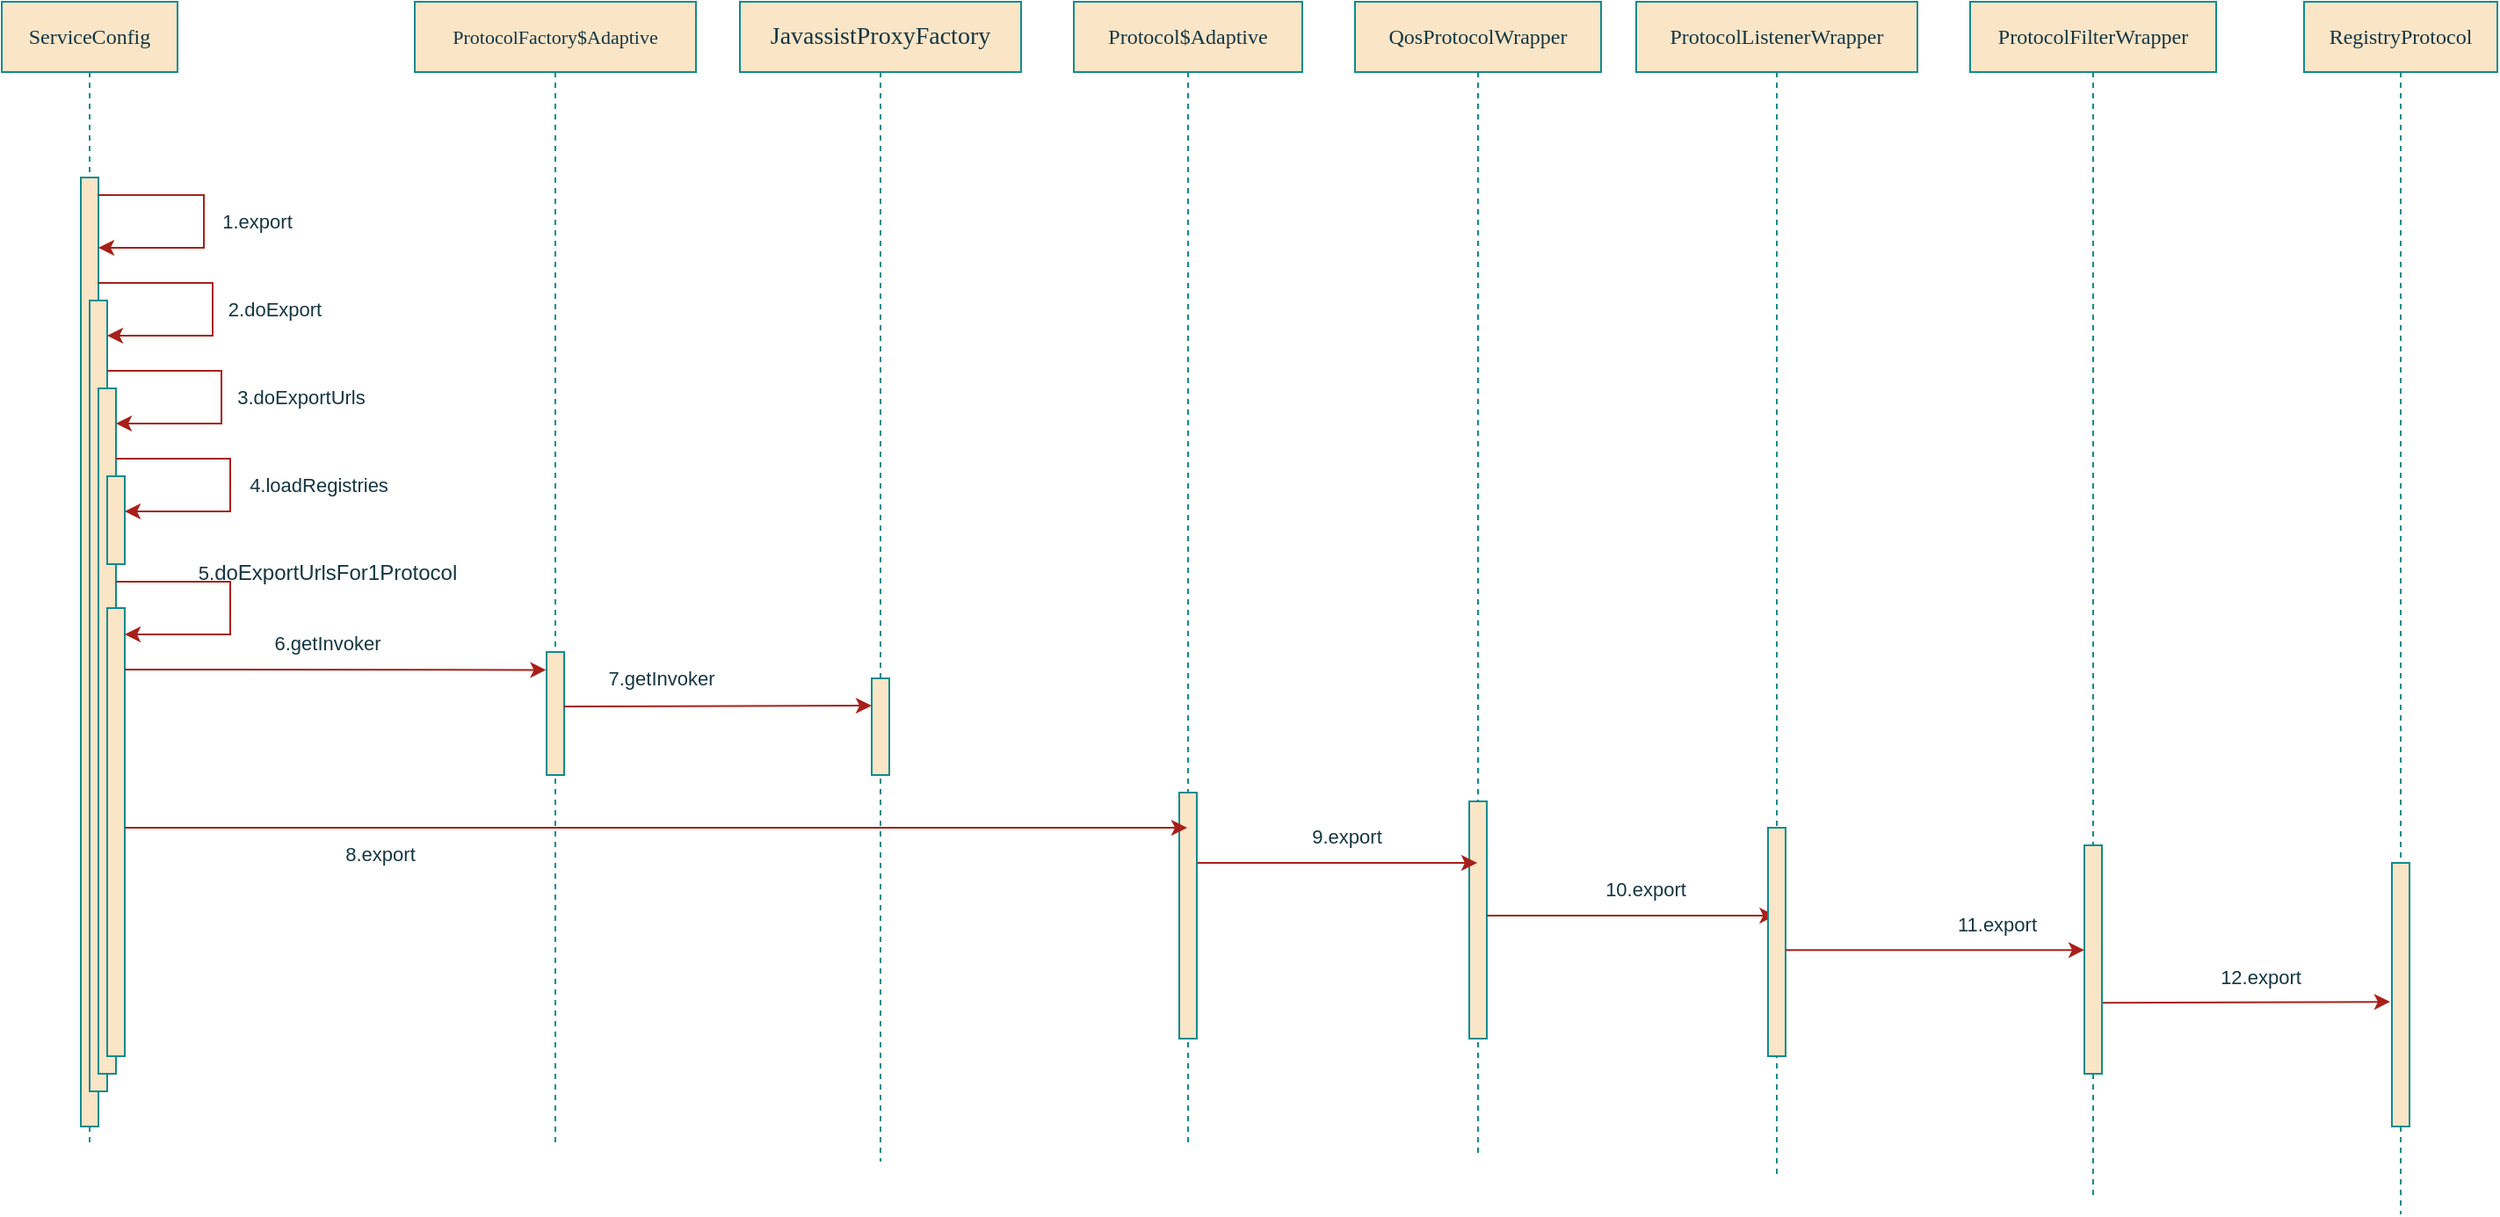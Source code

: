 <mxfile version="21.6.5" type="github" pages="3">
  <diagram name="阶段1" id="13e1069c-82ec-6db2-03f1-153e76fe0fe0">
    <mxGraphModel dx="1971" dy="1194" grid="1" gridSize="10" guides="1" tooltips="1" connect="1" arrows="1" fold="1" page="1" pageScale="1" pageWidth="1100" pageHeight="850" background="none" math="0" shadow="0">
      <root>
        <mxCell id="0" />
        <mxCell id="1" parent="0" />
        <mxCell id="7baba1c4bc27f4b0-2" value="&lt;font style=&quot;font-size: 11px;&quot;&gt;ProtocolFactory$Adaptive&lt;/font&gt;" style="shape=umlLifeline;perimeter=lifelinePerimeter;whiteSpace=wrap;html=1;container=1;collapsible=0;recursiveResize=0;outlineConnect=0;rounded=0;shadow=0;comic=0;labelBackgroundColor=none;strokeWidth=1;fontFamily=Verdana;fontSize=12;align=center;fillColor=#FAE5C7;strokeColor=#0F8B8D;fontColor=#143642;" parent="1" vertex="1">
          <mxGeometry x="335" y="80" width="160" height="650" as="geometry" />
        </mxCell>
        <mxCell id="7baba1c4bc27f4b0-10" value="" style="html=1;points=[];perimeter=orthogonalPerimeter;rounded=0;shadow=0;comic=0;labelBackgroundColor=none;strokeWidth=1;fontFamily=Verdana;fontSize=12;align=center;fillColor=#FAE5C7;strokeColor=#0F8B8D;fontColor=#143642;" parent="7baba1c4bc27f4b0-2" vertex="1">
          <mxGeometry x="75" y="370" width="10" height="70" as="geometry" />
        </mxCell>
        <mxCell id="7baba1c4bc27f4b0-3" value="&lt;article data-content=&quot;[{&amp;quot;type&amp;quot;:&amp;quot;block&amp;quot;,&amp;quot;id&amp;quot;:&amp;quot;VgRU-1690942265634&amp;quot;,&amp;quot;name&amp;quot;:&amp;quot;heading&amp;quot;,&amp;quot;data&amp;quot;:{&amp;quot;level&amp;quot;:&amp;quot;h3&amp;quot;},&amp;quot;nodes&amp;quot;:[{&amp;quot;type&amp;quot;:&amp;quot;text&amp;quot;,&amp;quot;id&amp;quot;:&amp;quot;xGpA-1690942265635&amp;quot;,&amp;quot;leaves&amp;quot;:[{&amp;quot;text&amp;quot;:&amp;quot;JavassistProxyFactory&amp;quot;,&amp;quot;marks&amp;quot;:[{&amp;quot;type&amp;quot;:&amp;quot;bold&amp;quot;},{&amp;quot;type&amp;quot;:&amp;quot;fontSize&amp;quot;,&amp;quot;value&amp;quot;:20}]}]}]}]&quot;&gt;&lt;div style=&quot;line-height: 1.75; font-size: 14px; text-align: left;&quot; id=&quot;Uqh1-1690966903598&quot;&gt;JavassistProxyFactory&lt;/div&gt;&lt;/article&gt;" style="shape=umlLifeline;perimeter=lifelinePerimeter;whiteSpace=wrap;html=1;container=1;collapsible=0;recursiveResize=0;outlineConnect=0;rounded=0;shadow=0;comic=0;labelBackgroundColor=none;strokeWidth=1;fontFamily=Verdana;fontSize=12;align=center;fillColor=#FAE5C7;strokeColor=#0F8B8D;fontColor=#143642;" parent="1" vertex="1">
          <mxGeometry x="520" y="80" width="160" height="660" as="geometry" />
        </mxCell>
        <mxCell id="7baba1c4bc27f4b0-13" value="" style="html=1;points=[];perimeter=orthogonalPerimeter;rounded=0;shadow=0;comic=0;labelBackgroundColor=none;strokeWidth=1;fontFamily=Verdana;fontSize=12;align=center;fillColor=#FAE5C7;strokeColor=#0F8B8D;fontColor=#143642;" parent="7baba1c4bc27f4b0-3" vertex="1">
          <mxGeometry x="75" y="385" width="10" height="55" as="geometry" />
        </mxCell>
        <mxCell id="7baba1c4bc27f4b0-8" value="ServiceConfig" style="shape=umlLifeline;perimeter=lifelinePerimeter;whiteSpace=wrap;html=1;container=1;collapsible=0;recursiveResize=0;outlineConnect=0;rounded=0;shadow=0;comic=0;labelBackgroundColor=none;strokeWidth=1;fontFamily=Verdana;fontSize=12;align=center;fillColor=#FAE5C7;strokeColor=#0F8B8D;fontColor=#143642;" parent="1" vertex="1">
          <mxGeometry x="100" y="80" width="100" height="650" as="geometry" />
        </mxCell>
        <mxCell id="7baba1c4bc27f4b0-9" value="" style="html=1;points=[];perimeter=orthogonalPerimeter;rounded=0;shadow=0;comic=0;labelBackgroundColor=none;strokeWidth=1;fontFamily=Verdana;fontSize=12;align=center;fillColor=#FAE5C7;strokeColor=#0F8B8D;fontColor=#143642;" parent="7baba1c4bc27f4b0-8" vertex="1">
          <mxGeometry x="45" y="100" width="10" height="540" as="geometry" />
        </mxCell>
        <mxCell id="ApxEFvRm06QiGr_pZyAF-4" value="" style="html=1;points=[];perimeter=orthogonalPerimeter;rounded=0;shadow=0;comic=0;labelBackgroundColor=none;strokeWidth=1;fontFamily=Verdana;fontSize=12;align=center;fillColor=#FAE5C7;strokeColor=#0F8B8D;fontColor=#143642;" vertex="1" parent="7baba1c4bc27f4b0-8">
          <mxGeometry x="50" y="170" width="10" height="450" as="geometry" />
        </mxCell>
        <mxCell id="ApxEFvRm06QiGr_pZyAF-9" value="" style="endArrow=classic;html=1;rounded=0;labelBackgroundColor=none;fontColor=default;strokeColor=#A8201A;" edge="1" parent="7baba1c4bc27f4b0-8">
          <mxGeometry width="50" height="50" relative="1" as="geometry">
            <mxPoint x="55.004" y="160" as="sourcePoint" />
            <mxPoint x="60" y="190" as="targetPoint" />
            <Array as="points">
              <mxPoint x="120" y="160" />
              <mxPoint x="120" y="190" />
            </Array>
          </mxGeometry>
        </mxCell>
        <mxCell id="ApxEFvRm06QiGr_pZyAF-14" value="" style="html=1;points=[];perimeter=orthogonalPerimeter;rounded=0;shadow=0;comic=0;labelBackgroundColor=none;strokeWidth=1;fontFamily=Verdana;fontSize=12;align=center;fillColor=#FAE5C7;strokeColor=#0F8B8D;fontColor=#143642;" vertex="1" parent="7baba1c4bc27f4b0-8">
          <mxGeometry x="55" y="220" width="10" height="390" as="geometry" />
        </mxCell>
        <mxCell id="ApxEFvRm06QiGr_pZyAF-17" value="" style="html=1;points=[];perimeter=orthogonalPerimeter;rounded=0;shadow=0;comic=0;labelBackgroundColor=none;strokeWidth=1;fontFamily=Verdana;fontSize=12;align=center;fillColor=#FAE5C7;strokeColor=#0F8B8D;fontColor=#143642;" vertex="1" parent="7baba1c4bc27f4b0-8">
          <mxGeometry x="60" y="270" width="10" height="50" as="geometry" />
        </mxCell>
        <mxCell id="ApxEFvRm06QiGr_pZyAF-18" value="" style="endArrow=classic;html=1;rounded=0;labelBackgroundColor=none;fontColor=default;strokeColor=#A8201A;" edge="1" parent="7baba1c4bc27f4b0-8">
          <mxGeometry width="50" height="50" relative="1" as="geometry">
            <mxPoint x="65.004" y="260" as="sourcePoint" />
            <mxPoint x="70" y="290" as="targetPoint" />
            <Array as="points">
              <mxPoint x="130" y="260" />
              <mxPoint x="130" y="290" />
            </Array>
          </mxGeometry>
        </mxCell>
        <mxCell id="ApxEFvRm06QiGr_pZyAF-19" value="" style="html=1;points=[];perimeter=orthogonalPerimeter;rounded=0;shadow=0;comic=0;labelBackgroundColor=none;strokeWidth=1;fontFamily=Verdana;fontSize=12;align=center;fillColor=#FAE5C7;strokeColor=#0F8B8D;fontColor=#143642;" vertex="1" parent="7baba1c4bc27f4b0-8">
          <mxGeometry x="60" y="345" width="10" height="255" as="geometry" />
        </mxCell>
        <mxCell id="ApxEFvRm06QiGr_pZyAF-20" value="" style="endArrow=classic;html=1;rounded=0;labelBackgroundColor=none;fontColor=default;strokeColor=#A8201A;" edge="1" parent="7baba1c4bc27f4b0-8">
          <mxGeometry width="50" height="50" relative="1" as="geometry">
            <mxPoint x="65.004" y="330" as="sourcePoint" />
            <mxPoint x="70" y="360" as="targetPoint" />
            <Array as="points">
              <mxPoint x="130" y="330" />
              <mxPoint x="130" y="360" />
            </Array>
          </mxGeometry>
        </mxCell>
        <mxCell id="ApxEFvRm06QiGr_pZyAF-11" value="" style="endArrow=classic;html=1;rounded=0;labelBackgroundColor=none;fontColor=default;strokeColor=#A8201A;" edge="1" parent="1">
          <mxGeometry width="50" height="50" relative="1" as="geometry">
            <mxPoint x="155" y="190" as="sourcePoint" />
            <mxPoint x="155" y="220" as="targetPoint" />
            <Array as="points">
              <mxPoint x="215" y="190" />
              <mxPoint x="215" y="220" />
            </Array>
          </mxGeometry>
        </mxCell>
        <mxCell id="ApxEFvRm06QiGr_pZyAF-15" value="" style="endArrow=classic;html=1;rounded=0;labelBackgroundColor=none;fontColor=default;strokeColor=#A8201A;" edge="1" parent="1">
          <mxGeometry width="50" height="50" relative="1" as="geometry">
            <mxPoint x="160.004" y="290" as="sourcePoint" />
            <mxPoint x="165" y="320" as="targetPoint" />
            <Array as="points">
              <mxPoint x="225" y="290" />
              <mxPoint x="225" y="320" />
            </Array>
          </mxGeometry>
        </mxCell>
        <mxCell id="ApxEFvRm06QiGr_pZyAF-13" value="&lt;font style=&quot;font-size: 11px;&quot;&gt;1.export&lt;/font&gt;" style="text;html=1;align=center;verticalAlign=middle;resizable=0;points=[];autosize=1;strokeColor=none;fillColor=none;labelBackgroundColor=none;fontColor=#143642;rounded=0;" vertex="1" parent="1">
          <mxGeometry x="210" y="190" width="70" height="30" as="geometry" />
        </mxCell>
        <mxCell id="ApxEFvRm06QiGr_pZyAF-21" value="" style="endArrow=classic;html=1;rounded=0;entryX=-0.027;entryY=0.146;entryDx=0;entryDy=0;entryPerimeter=0;labelBackgroundColor=none;fontColor=default;strokeColor=#A8201A;" edge="1" parent="1" target="7baba1c4bc27f4b0-10">
          <mxGeometry width="50" height="50" relative="1" as="geometry">
            <mxPoint x="170.004" y="460" as="sourcePoint" />
            <mxPoint x="380" y="460" as="targetPoint" />
          </mxGeometry>
        </mxCell>
        <mxCell id="ApxEFvRm06QiGr_pZyAF-22" value="QosProtocolWrapper" style="shape=umlLifeline;perimeter=lifelinePerimeter;whiteSpace=wrap;html=1;container=1;collapsible=0;recursiveResize=0;outlineConnect=0;rounded=0;shadow=0;comic=0;labelBackgroundColor=none;strokeWidth=1;fontFamily=Verdana;fontSize=12;align=center;fillColor=#FAE5C7;strokeColor=#0F8B8D;fontColor=#143642;" vertex="1" parent="1">
          <mxGeometry x="870" y="80" width="140" height="655" as="geometry" />
        </mxCell>
        <mxCell id="ApxEFvRm06QiGr_pZyAF-23" value="" style="html=1;points=[];perimeter=orthogonalPerimeter;rounded=0;shadow=0;comic=0;labelBackgroundColor=none;strokeWidth=1;fontFamily=Verdana;fontSize=12;align=center;fillColor=#FAE5C7;strokeColor=#0F8B8D;fontColor=#143642;" vertex="1" parent="ApxEFvRm06QiGr_pZyAF-22">
          <mxGeometry x="65" y="455" width="10" height="135" as="geometry" />
        </mxCell>
        <mxCell id="ApxEFvRm06QiGr_pZyAF-30" value="" style="endArrow=classic;html=1;rounded=0;labelBackgroundColor=none;fontColor=default;strokeColor=#A8201A;" edge="1" parent="ApxEFvRm06QiGr_pZyAF-22" target="ApxEFvRm06QiGr_pZyAF-22">
          <mxGeometry width="50" height="50" relative="1" as="geometry">
            <mxPoint x="-94.856" y="490" as="sourcePoint" />
            <mxPoint x="60" y="490" as="targetPoint" />
          </mxGeometry>
        </mxCell>
        <mxCell id="ApxEFvRm06QiGr_pZyAF-37" value="" style="endArrow=classic;html=1;rounded=0;entryX=-0.1;entryY=0.2;entryDx=0;entryDy=0;entryPerimeter=0;labelBackgroundColor=none;fontColor=default;strokeColor=#A8201A;" edge="1" parent="ApxEFvRm06QiGr_pZyAF-22">
          <mxGeometry width="50" height="50" relative="1" as="geometry">
            <mxPoint x="75.0" y="520" as="sourcePoint" />
            <mxPoint x="239.19" y="520" as="targetPoint" />
          </mxGeometry>
        </mxCell>
        <mxCell id="ApxEFvRm06QiGr_pZyAF-24" value="" style="endArrow=classic;html=1;rounded=0;entryX=-0.06;entryY=0.151;entryDx=0;entryDy=0;entryPerimeter=0;labelBackgroundColor=none;fontColor=default;strokeColor=#A8201A;" edge="1" parent="1">
          <mxGeometry width="50" height="50" relative="1" as="geometry">
            <mxPoint x="420" y="481" as="sourcePoint" />
            <mxPoint x="595.0" y="480.54" as="targetPoint" />
          </mxGeometry>
        </mxCell>
        <mxCell id="ApxEFvRm06QiGr_pZyAF-25" value="Protocol$Adaptive" style="shape=umlLifeline;perimeter=lifelinePerimeter;whiteSpace=wrap;html=1;container=1;collapsible=0;recursiveResize=0;outlineConnect=0;rounded=0;shadow=0;comic=0;labelBackgroundColor=none;strokeWidth=1;fontFamily=Verdana;fontSize=12;align=center;fillColor=#FAE5C7;strokeColor=#0F8B8D;fontColor=#143642;" vertex="1" parent="1">
          <mxGeometry x="710" y="80" width="130" height="650" as="geometry" />
        </mxCell>
        <mxCell id="ApxEFvRm06QiGr_pZyAF-26" value="" style="html=1;points=[];perimeter=orthogonalPerimeter;rounded=0;shadow=0;comic=0;labelBackgroundColor=none;strokeWidth=1;fontFamily=Verdana;fontSize=12;align=center;fillColor=#FAE5C7;strokeColor=#0F8B8D;fontColor=#143642;" vertex="1" parent="ApxEFvRm06QiGr_pZyAF-25">
          <mxGeometry x="60" y="450" width="10" height="140" as="geometry" />
        </mxCell>
        <mxCell id="ApxEFvRm06QiGr_pZyAF-27" value="ProtocolFilterWrapper" style="shape=umlLifeline;perimeter=lifelinePerimeter;whiteSpace=wrap;html=1;container=1;collapsible=0;recursiveResize=0;outlineConnect=0;rounded=0;shadow=0;comic=0;labelBackgroundColor=none;strokeWidth=1;fontFamily=Verdana;fontSize=12;align=center;fillColor=#FAE5C7;strokeColor=#0F8B8D;fontColor=#143642;" vertex="1" parent="1">
          <mxGeometry x="1220" y="80" width="140" height="680" as="geometry" />
        </mxCell>
        <mxCell id="ApxEFvRm06QiGr_pZyAF-39" value="" style="endArrow=classic;html=1;rounded=0;entryX=-0.106;entryY=0.527;entryDx=0;entryDy=0;entryPerimeter=0;labelBackgroundColor=none;fontColor=default;strokeColor=#A8201A;" edge="1" parent="ApxEFvRm06QiGr_pZyAF-27" target="ApxEFvRm06QiGr_pZyAF-34">
          <mxGeometry width="50" height="50" relative="1" as="geometry">
            <mxPoint x="75.004" y="569.58" as="sourcePoint" />
            <mxPoint x="245" y="569.58" as="targetPoint" />
          </mxGeometry>
        </mxCell>
        <mxCell id="ApxEFvRm06QiGr_pZyAF-28" value="" style="html=1;points=[];perimeter=orthogonalPerimeter;rounded=0;shadow=0;comic=0;labelBackgroundColor=none;strokeWidth=1;fontFamily=Verdana;fontSize=12;align=center;fillColor=#FAE5C7;strokeColor=#0F8B8D;fontColor=#143642;" vertex="1" parent="ApxEFvRm06QiGr_pZyAF-27">
          <mxGeometry x="65" y="480" width="10" height="130" as="geometry" />
        </mxCell>
        <mxCell id="ApxEFvRm06QiGr_pZyAF-29" value="" style="endArrow=classic;html=1;rounded=0;labelBackgroundColor=none;fontColor=default;strokeColor=#A8201A;" edge="1" parent="1" target="ApxEFvRm06QiGr_pZyAF-25">
          <mxGeometry width="50" height="50" relative="1" as="geometry">
            <mxPoint x="170.004" y="550" as="sourcePoint" />
            <mxPoint x="385" y="550" as="targetPoint" />
          </mxGeometry>
        </mxCell>
        <mxCell id="ApxEFvRm06QiGr_pZyAF-33" value="RegistryProtocol" style="shape=umlLifeline;perimeter=lifelinePerimeter;whiteSpace=wrap;html=1;container=1;collapsible=0;recursiveResize=0;outlineConnect=0;rounded=0;shadow=0;comic=0;labelBackgroundColor=none;strokeWidth=1;fontFamily=Verdana;fontSize=12;align=center;fillColor=#FAE5C7;strokeColor=#0F8B8D;fontColor=#143642;" vertex="1" parent="1">
          <mxGeometry x="1410" y="80" width="110" height="690" as="geometry" />
        </mxCell>
        <mxCell id="ApxEFvRm06QiGr_pZyAF-34" value="" style="html=1;points=[];perimeter=orthogonalPerimeter;rounded=0;shadow=0;comic=0;labelBackgroundColor=none;strokeWidth=1;fontFamily=Verdana;fontSize=12;align=center;fillColor=#FAE5C7;strokeColor=#0F8B8D;fontColor=#143642;" vertex="1" parent="ApxEFvRm06QiGr_pZyAF-33">
          <mxGeometry x="50" y="490" width="10" height="150" as="geometry" />
        </mxCell>
        <mxCell id="ApxEFvRm06QiGr_pZyAF-35" value="ProtocolListenerWrapper" style="shape=umlLifeline;perimeter=lifelinePerimeter;whiteSpace=wrap;html=1;container=1;collapsible=0;recursiveResize=0;outlineConnect=0;rounded=0;shadow=0;comic=0;labelBackgroundColor=none;strokeWidth=1;fontFamily=Verdana;fontSize=12;align=center;fillColor=#FAE5C7;strokeColor=#0F8B8D;fontColor=#143642;" vertex="1" parent="1">
          <mxGeometry x="1030" y="80" width="160" height="670" as="geometry" />
        </mxCell>
        <mxCell id="ApxEFvRm06QiGr_pZyAF-36" value="" style="html=1;points=[];perimeter=orthogonalPerimeter;rounded=0;shadow=0;comic=0;labelBackgroundColor=none;strokeWidth=1;fontFamily=Verdana;fontSize=12;align=center;fillColor=#FAE5C7;strokeColor=#0F8B8D;fontColor=#143642;" vertex="1" parent="ApxEFvRm06QiGr_pZyAF-35">
          <mxGeometry x="75" y="470" width="10" height="130" as="geometry" />
        </mxCell>
        <mxCell id="ApxEFvRm06QiGr_pZyAF-40" value="&lt;font style=&quot;font-size: 11px;&quot;&gt;2.doExport&lt;/font&gt;" style="text;html=1;align=center;verticalAlign=middle;resizable=0;points=[];autosize=1;strokeColor=none;fillColor=none;labelBackgroundColor=none;fontColor=#143642;rounded=0;" vertex="1" parent="1">
          <mxGeometry x="215" y="240" width="80" height="30" as="geometry" />
        </mxCell>
        <mxCell id="ApxEFvRm06QiGr_pZyAF-41" value="&lt;font style=&quot;font-size: 11px;&quot;&gt;3.doExportUrls&lt;/font&gt;" style="text;html=1;align=center;verticalAlign=middle;resizable=0;points=[];autosize=1;strokeColor=none;fillColor=none;labelBackgroundColor=none;fontColor=#143642;rounded=0;" vertex="1" parent="1">
          <mxGeometry x="220" y="290" width="100" height="30" as="geometry" />
        </mxCell>
        <mxCell id="ApxEFvRm06QiGr_pZyAF-42" value="&lt;font style=&quot;font-size: 11px;&quot;&gt;4.loadRegistries&lt;/font&gt;" style="text;html=1;align=center;verticalAlign=middle;resizable=0;points=[];autosize=1;strokeColor=none;fillColor=none;labelBackgroundColor=none;fontColor=#143642;rounded=0;" vertex="1" parent="1">
          <mxGeometry x="225" y="340" width="110" height="30" as="geometry" />
        </mxCell>
        <mxCell id="ApxEFvRm06QiGr_pZyAF-43" value="&lt;font style=&quot;font-size: 11px;&quot;&gt;5.&lt;/font&gt;doExportUrlsFor1Protocol" style="text;html=1;align=center;verticalAlign=middle;resizable=0;points=[];autosize=1;strokeColor=none;fillColor=none;labelBackgroundColor=none;fontColor=#143642;rounded=0;" vertex="1" parent="1">
          <mxGeometry x="200" y="390" width="170" height="30" as="geometry" />
        </mxCell>
        <mxCell id="ApxEFvRm06QiGr_pZyAF-44" value="&lt;span style=&quot;font-size: 11px;&quot;&gt;6.getInvoker&lt;/span&gt;" style="text;html=1;align=center;verticalAlign=middle;resizable=0;points=[];autosize=1;strokeColor=none;fillColor=none;labelBackgroundColor=none;fontColor=#143642;rounded=0;" vertex="1" parent="1">
          <mxGeometry x="240" y="430" width="90" height="30" as="geometry" />
        </mxCell>
        <mxCell id="ApxEFvRm06QiGr_pZyAF-45" value="&lt;span style=&quot;font-size: 11px;&quot;&gt;7.getInvoker&lt;/span&gt;" style="text;html=1;align=center;verticalAlign=middle;resizable=0;points=[];autosize=1;strokeColor=none;fillColor=none;labelBackgroundColor=none;fontColor=#143642;rounded=0;" vertex="1" parent="1">
          <mxGeometry x="430" y="450" width="90" height="30" as="geometry" />
        </mxCell>
        <mxCell id="ApxEFvRm06QiGr_pZyAF-46" value="&lt;span style=&quot;font-size: 11px;&quot;&gt;8.export&lt;/span&gt;" style="text;html=1;align=center;verticalAlign=middle;resizable=0;points=[];autosize=1;strokeColor=none;fillColor=none;labelBackgroundColor=none;fontColor=#143642;rounded=0;" vertex="1" parent="1">
          <mxGeometry x="280" y="550" width="70" height="30" as="geometry" />
        </mxCell>
        <mxCell id="ApxEFvRm06QiGr_pZyAF-47" value="&lt;span style=&quot;font-size: 11px;&quot;&gt;9.export&lt;/span&gt;" style="text;html=1;align=center;verticalAlign=middle;resizable=0;points=[];autosize=1;strokeColor=none;fillColor=none;labelBackgroundColor=none;fontColor=#143642;rounded=0;" vertex="1" parent="1">
          <mxGeometry x="830" y="540" width="70" height="30" as="geometry" />
        </mxCell>
        <mxCell id="ApxEFvRm06QiGr_pZyAF-49" value="&lt;span style=&quot;font-size: 11px;&quot;&gt;11.export&lt;/span&gt;" style="text;html=1;align=center;verticalAlign=middle;resizable=0;points=[];autosize=1;strokeColor=none;fillColor=none;labelBackgroundColor=none;fontColor=#143642;rounded=0;" vertex="1" parent="1">
          <mxGeometry x="1200" y="590" width="70" height="30" as="geometry" />
        </mxCell>
        <mxCell id="ApxEFvRm06QiGr_pZyAF-50" value="&lt;span style=&quot;font-size: 11px;&quot;&gt;12.export&lt;/span&gt;" style="text;html=1;align=center;verticalAlign=middle;resizable=0;points=[];autosize=1;strokeColor=none;fillColor=none;labelBackgroundColor=none;fontColor=#143642;rounded=0;" vertex="1" parent="1">
          <mxGeometry x="1350" y="620" width="70" height="30" as="geometry" />
        </mxCell>
        <mxCell id="ApxEFvRm06QiGr_pZyAF-51" value="&lt;span style=&quot;font-size: 11px;&quot;&gt;10.export&lt;/span&gt;" style="text;html=1;align=center;verticalAlign=middle;resizable=0;points=[];autosize=1;strokeColor=none;fillColor=none;labelBackgroundColor=none;fontColor=#143642;rounded=0;" vertex="1" parent="1">
          <mxGeometry x="1000" y="570" width="70" height="30" as="geometry" />
        </mxCell>
        <mxCell id="ApxEFvRm06QiGr_pZyAF-38" value="" style="endArrow=classic;html=1;rounded=0;entryX=-0.014;entryY=0.25;entryDx=0;entryDy=0;entryPerimeter=0;labelBackgroundColor=none;fontColor=default;strokeColor=#A8201A;" edge="1" parent="1">
          <mxGeometry width="50" height="50" relative="1" as="geometry">
            <mxPoint x="1115.004" y="619.58" as="sourcePoint" />
            <mxPoint x="1285" y="619.58" as="targetPoint" />
          </mxGeometry>
        </mxCell>
      </root>
    </mxGraphModel>
  </diagram>
  <diagram id="djWVihTZOqR9DRnKLy-B" name="阶段2">
    <mxGraphModel dx="1643" dy="995" grid="1" gridSize="10" guides="1" tooltips="1" connect="1" arrows="1" fold="1" page="1" pageScale="1" pageWidth="827" pageHeight="1169" math="0" shadow="0">
      <root>
        <mxCell id="0" />
        <mxCell id="1" parent="0" />
        <mxCell id="KigN48y2_mBIXVg8hAeF-1" value="RegistryProtocol" style="shape=umlLifeline;perimeter=lifelinePerimeter;whiteSpace=wrap;html=1;container=1;collapsible=0;recursiveResize=0;outlineConnect=0;rounded=0;shadow=0;comic=0;labelBackgroundColor=none;strokeWidth=1;fontFamily=Verdana;fontSize=12;align=center;fillColor=#F2CC8F;strokeColor=#E07A5F;fontColor=#393C56;" vertex="1" parent="1">
          <mxGeometry x="100" y="80" width="110" height="650" as="geometry" />
        </mxCell>
        <mxCell id="KigN48y2_mBIXVg8hAeF-2" value="" style="html=1;points=[];perimeter=orthogonalPerimeter;rounded=0;shadow=0;comic=0;labelBackgroundColor=none;strokeWidth=1;fontFamily=Verdana;fontSize=12;align=center;fillColor=#F2CC8F;strokeColor=#E07A5F;fontColor=#393C56;" vertex="1" parent="KigN48y2_mBIXVg8hAeF-1">
          <mxGeometry x="45" y="100" width="10" height="540" as="geometry" />
        </mxCell>
        <mxCell id="KigN48y2_mBIXVg8hAeF-3" value="" style="html=1;points=[];perimeter=orthogonalPerimeter;rounded=0;shadow=0;comic=0;labelBackgroundColor=none;strokeWidth=1;fontFamily=Verdana;fontSize=12;align=center;fillColor=#F2CC8F;strokeColor=#E07A5F;fontColor=#393C56;" vertex="1" parent="KigN48y2_mBIXVg8hAeF-1">
          <mxGeometry x="50" y="170" width="10" height="280" as="geometry" />
        </mxCell>
        <mxCell id="KigN48y2_mBIXVg8hAeF-4" value="" style="endArrow=classic;html=1;rounded=0;labelBackgroundColor=none;fontColor=default;strokeColor=#E07A5F;" edge="1" parent="KigN48y2_mBIXVg8hAeF-1">
          <mxGeometry width="50" height="50" relative="1" as="geometry">
            <mxPoint x="55.004" y="160" as="sourcePoint" />
            <mxPoint x="60" y="190" as="targetPoint" />
            <Array as="points">
              <mxPoint x="120" y="160" />
              <mxPoint x="120" y="190" />
            </Array>
          </mxGeometry>
        </mxCell>
        <mxCell id="xOpLc3Y6KhDSy16hMi-i-1" value="" style="html=1;points=[];perimeter=orthogonalPerimeter;rounded=0;shadow=0;comic=0;labelBackgroundColor=none;strokeWidth=1;fontFamily=Verdana;fontSize=12;align=center;fillColor=#F2CC8F;strokeColor=#E07A5F;fontColor=#393C56;" vertex="1" parent="KigN48y2_mBIXVg8hAeF-1">
          <mxGeometry x="50" y="480" width="10" height="50" as="geometry" />
        </mxCell>
        <mxCell id="xOpLc3Y6KhDSy16hMi-i-2" value="" style="endArrow=classic;html=1;rounded=0;labelBackgroundColor=none;fontColor=default;strokeColor=#E07A5F;" edge="1" parent="KigN48y2_mBIXVg8hAeF-1">
          <mxGeometry width="50" height="50" relative="1" as="geometry">
            <mxPoint x="55.004" y="470" as="sourcePoint" />
            <mxPoint x="60" y="500" as="targetPoint" />
            <Array as="points">
              <mxPoint x="120" y="470" />
              <mxPoint x="120" y="500" />
            </Array>
          </mxGeometry>
        </mxCell>
        <mxCell id="xOpLc3Y6KhDSy16hMi-i-4" value="" style="html=1;points=[];perimeter=orthogonalPerimeter;rounded=0;shadow=0;comic=0;labelBackgroundColor=none;strokeWidth=1;fontFamily=Verdana;fontSize=12;align=center;fillColor=#F2CC8F;strokeColor=#E07A5F;fontColor=#393C56;" vertex="1" parent="KigN48y2_mBIXVg8hAeF-1">
          <mxGeometry x="50" y="560" width="10" height="50" as="geometry" />
        </mxCell>
        <mxCell id="xOpLc3Y6KhDSy16hMi-i-5" value="" style="endArrow=classic;html=1;rounded=0;labelBackgroundColor=none;fontColor=default;strokeColor=#E07A5F;" edge="1" parent="KigN48y2_mBIXVg8hAeF-1">
          <mxGeometry width="50" height="50" relative="1" as="geometry">
            <mxPoint x="55.004" y="550" as="sourcePoint" />
            <mxPoint x="60" y="580" as="targetPoint" />
            <Array as="points">
              <mxPoint x="120" y="550" />
              <mxPoint x="120" y="580" />
            </Array>
          </mxGeometry>
        </mxCell>
        <mxCell id="eKf5C5LMlcO84ch4l_1W-6" value="" style="endArrow=classic;html=1;rounded=0;hachureGap=4;fontFamily=Architects Daughter;fontSource=https%3A%2F%2Ffonts.googleapis.com%2Fcss%3Ffamily%3DArchitects%2BDaughter;fontSize=16;fontColor=#393C56;" edge="1" parent="KigN48y2_mBIXVg8hAeF-1" target="eKf5C5LMlcO84ch4l_1W-1">
          <mxGeometry width="50" height="50" relative="1" as="geometry">
            <mxPoint x="60" y="230" as="sourcePoint" />
            <mxPoint x="200" y="230" as="targetPoint" />
          </mxGeometry>
        </mxCell>
        <mxCell id="KigN48y2_mBIXVg8hAeF-10" value="" style="endArrow=classic;html=1;rounded=0;labelBackgroundColor=none;fontColor=default;strokeColor=#E07A5F;" edge="1" parent="1">
          <mxGeometry width="50" height="50" relative="1" as="geometry">
            <mxPoint x="155" y="190" as="sourcePoint" />
            <mxPoint x="155" y="220" as="targetPoint" />
            <Array as="points">
              <mxPoint x="215" y="190" />
              <mxPoint x="215" y="220" />
            </Array>
          </mxGeometry>
        </mxCell>
        <mxCell id="KigN48y2_mBIXVg8hAeF-12" value="&lt;font style=&quot;font-size: 11px;&quot;&gt;2.doLocalExport&lt;/font&gt;" style="text;html=1;align=center;verticalAlign=middle;resizable=0;points=[];autosize=1;strokeColor=none;fillColor=none;labelBackgroundColor=none;fontColor=#393C56;rounded=0;" vertex="1" parent="1">
          <mxGeometry x="210" y="240" width="110" height="30" as="geometry" />
        </mxCell>
        <mxCell id="KigN48y2_mBIXVg8hAeF-13" value="&lt;font style=&quot;font-size: 11px;&quot;&gt;1.export&lt;/font&gt;" style="text;html=1;align=center;verticalAlign=middle;resizable=0;points=[];autosize=1;strokeColor=none;fillColor=none;labelBackgroundColor=none;fontColor=#393C56;rounded=0;" vertex="1" parent="1">
          <mxGeometry x="200" y="190" width="70" height="30" as="geometry" />
        </mxCell>
        <mxCell id="xOpLc3Y6KhDSy16hMi-i-3" value="&lt;font style=&quot;font-size: 11px;&quot;&gt;10.getRegistry&lt;/font&gt;" style="text;html=1;align=center;verticalAlign=middle;resizable=0;points=[];autosize=1;strokeColor=none;fillColor=none;labelBackgroundColor=none;fontColor=#393C56;rounded=0;" vertex="1" parent="1">
          <mxGeometry x="210" y="550" width="100" height="30" as="geometry" />
        </mxCell>
        <mxCell id="xOpLc3Y6KhDSy16hMi-i-6" value="&lt;font style=&quot;font-size: 11px;&quot;&gt;11.registry&lt;/font&gt;" style="text;html=1;align=center;verticalAlign=middle;resizable=0;points=[];autosize=1;strokeColor=none;fillColor=none;labelBackgroundColor=none;fontColor=#393C56;rounded=0;" vertex="1" parent="1">
          <mxGeometry x="210" y="630" width="80" height="30" as="geometry" />
        </mxCell>
        <mxCell id="eKf5C5LMlcO84ch4l_1W-1" value="Protocol$Adaptive" style="shape=umlLifeline;perimeter=lifelinePerimeter;whiteSpace=wrap;html=1;container=1;collapsible=0;recursiveResize=0;outlineConnect=0;rounded=0;shadow=0;comic=0;labelBackgroundColor=none;strokeWidth=1;fontFamily=Verdana;fontSize=12;align=center;fillColor=#F2CC8F;strokeColor=#E07A5F;fontColor=#393C56;" vertex="1" parent="1">
          <mxGeometry x="320" y="80" width="120" height="690" as="geometry" />
        </mxCell>
        <mxCell id="eKf5C5LMlcO84ch4l_1W-2" value="" style="html=1;points=[];perimeter=orthogonalPerimeter;rounded=0;shadow=0;comic=0;labelBackgroundColor=none;strokeWidth=1;fontFamily=Verdana;fontSize=12;align=center;fillColor=#F2CC8F;strokeColor=#E07A5F;fontColor=#393C56;" vertex="1" parent="eKf5C5LMlcO84ch4l_1W-1">
          <mxGeometry x="55" y="210" width="10" height="210" as="geometry" />
        </mxCell>
        <mxCell id="eKf5C5LMlcO84ch4l_1W-8" value="ProtocolFilterWrapper" style="shape=umlLifeline;perimeter=lifelinePerimeter;whiteSpace=wrap;html=1;container=1;collapsible=0;recursiveResize=0;outlineConnect=0;rounded=0;shadow=0;comic=0;labelBackgroundColor=none;strokeWidth=1;fontFamily=Verdana;fontSize=12;align=center;fillColor=#F2CC8F;strokeColor=#E07A5F;fontColor=#393C56;" vertex="1" parent="1">
          <mxGeometry x="940" y="80" width="140" height="690" as="geometry" />
        </mxCell>
        <mxCell id="eKf5C5LMlcO84ch4l_1W-9" value="" style="html=1;points=[];perimeter=orthogonalPerimeter;rounded=0;shadow=0;comic=0;labelBackgroundColor=none;strokeWidth=1;fontFamily=Verdana;fontSize=12;align=center;fillColor=#F2CC8F;strokeColor=#E07A5F;fontColor=#393C56;" vertex="1" parent="eKf5C5LMlcO84ch4l_1W-8">
          <mxGeometry x="65" y="240" width="10" height="180" as="geometry" />
        </mxCell>
        <mxCell id="eKf5C5LMlcO84ch4l_1W-26" value="" style="html=1;points=[];perimeter=orthogonalPerimeter;rounded=0;shadow=0;comic=0;labelBackgroundColor=none;strokeWidth=1;fontFamily=Verdana;fontSize=12;align=center;fillColor=#F2CC8F;strokeColor=#E07A5F;fontColor=#393C56;" vertex="1" parent="eKf5C5LMlcO84ch4l_1W-8">
          <mxGeometry x="70" y="280" width="10" height="40" as="geometry" />
        </mxCell>
        <mxCell id="eKf5C5LMlcO84ch4l_1W-27" value="" style="endArrow=classic;html=1;rounded=0;labelBackgroundColor=none;fontColor=default;strokeColor=#E07A5F;" edge="1" parent="eKf5C5LMlcO84ch4l_1W-8">
          <mxGeometry width="50" height="50" relative="1" as="geometry">
            <mxPoint x="75.004" y="270" as="sourcePoint" />
            <mxPoint x="80" y="300" as="targetPoint" />
            <Array as="points">
              <mxPoint x="140" y="270" />
              <mxPoint x="140" y="300" />
            </Array>
          </mxGeometry>
        </mxCell>
        <mxCell id="eKf5C5LMlcO84ch4l_1W-19" value="" style="endArrow=classic;html=1;rounded=0;hachureGap=4;fontFamily=Architects Daughter;fontSource=https%3A%2F%2Ffonts.googleapis.com%2Fcss%3Ffamily%3DArchitects%2BDaughter;fontSize=16;fontColor=#393C56;entryX=-0.257;entryY=0.481;entryDx=0;entryDy=0;entryPerimeter=0;" edge="1" parent="eKf5C5LMlcO84ch4l_1W-8" target="eKf5C5LMlcO84ch4l_1W-15">
          <mxGeometry width="50" height="50" relative="1" as="geometry">
            <mxPoint x="75" y="330.26" as="sourcePoint" />
            <mxPoint x="266.49" y="330.0" as="targetPoint" />
          </mxGeometry>
        </mxCell>
        <mxCell id="eKf5C5LMlcO84ch4l_1W-10" value="QosProtocolWrapper" style="shape=umlLifeline;perimeter=lifelinePerimeter;whiteSpace=wrap;html=1;container=1;collapsible=0;recursiveResize=0;outlineConnect=0;rounded=0;shadow=0;comic=0;labelBackgroundColor=none;strokeWidth=1;fontFamily=Verdana;fontSize=12;align=center;fillColor=#F2CC8F;strokeColor=#E07A5F;fontColor=#393C56;" vertex="1" parent="1">
          <mxGeometry x="520" y="80" width="130" height="690" as="geometry" />
        </mxCell>
        <mxCell id="eKf5C5LMlcO84ch4l_1W-11" value="" style="html=1;points=[];perimeter=orthogonalPerimeter;rounded=0;shadow=0;comic=0;labelBackgroundColor=none;strokeWidth=1;fontFamily=Verdana;fontSize=12;align=center;fillColor=#F2CC8F;strokeColor=#E07A5F;fontColor=#393C56;" vertex="1" parent="eKf5C5LMlcO84ch4l_1W-10">
          <mxGeometry x="60" y="220" width="10" height="200" as="geometry" />
        </mxCell>
        <mxCell id="eKf5C5LMlcO84ch4l_1W-12" value="ProtocolListenerWrapper" style="shape=umlLifeline;perimeter=lifelinePerimeter;whiteSpace=wrap;html=1;container=1;collapsible=0;recursiveResize=0;outlineConnect=0;rounded=0;shadow=0;comic=0;labelBackgroundColor=none;strokeWidth=1;fontFamily=Verdana;fontSize=12;align=center;fillColor=#F2CC8F;strokeColor=#E07A5F;fontColor=#393C56;" vertex="1" parent="1">
          <mxGeometry x="720" y="80" width="160" height="690" as="geometry" />
        </mxCell>
        <mxCell id="eKf5C5LMlcO84ch4l_1W-13" value="" style="html=1;points=[];perimeter=orthogonalPerimeter;rounded=0;shadow=0;comic=0;labelBackgroundColor=none;strokeWidth=1;fontFamily=Verdana;fontSize=12;align=center;fillColor=#F2CC8F;strokeColor=#E07A5F;fontColor=#393C56;" vertex="1" parent="eKf5C5LMlcO84ch4l_1W-12">
          <mxGeometry x="75" y="230" width="10" height="190" as="geometry" />
        </mxCell>
        <mxCell id="eKf5C5LMlcO84ch4l_1W-18" value="" style="endArrow=classic;html=1;rounded=0;hachureGap=4;fontFamily=Architects Daughter;fontSource=https%3A%2F%2Ffonts.googleapis.com%2Fcss%3Ffamily%3DArchitects%2BDaughter;fontSize=16;fontColor=#393C56;" edge="1" parent="eKf5C5LMlcO84ch4l_1W-12">
          <mxGeometry width="50" height="50" relative="1" as="geometry">
            <mxPoint x="85" y="260" as="sourcePoint" />
            <mxPoint x="285" y="260.0" as="targetPoint" />
          </mxGeometry>
        </mxCell>
        <mxCell id="eKf5C5LMlcO84ch4l_1W-14" value="DubboProtocol" style="shape=umlLifeline;perimeter=lifelinePerimeter;whiteSpace=wrap;html=1;container=1;collapsible=0;recursiveResize=0;outlineConnect=0;rounded=0;shadow=0;comic=0;labelBackgroundColor=none;strokeWidth=1;fontFamily=Verdana;fontSize=12;align=center;fillColor=#F2CC8F;strokeColor=#E07A5F;fontColor=#393C56;" vertex="1" parent="1">
          <mxGeometry x="1130" y="80" width="140" height="690" as="geometry" />
        </mxCell>
        <mxCell id="eKf5C5LMlcO84ch4l_1W-15" value="" style="html=1;points=[];perimeter=orthogonalPerimeter;rounded=0;shadow=0;comic=0;labelBackgroundColor=none;strokeWidth=1;fontFamily=Verdana;fontSize=12;align=center;fillColor=#F2CC8F;strokeColor=#E07A5F;fontColor=#393C56;" vertex="1" parent="eKf5C5LMlcO84ch4l_1W-14">
          <mxGeometry x="65" y="250" width="15" height="170" as="geometry" />
        </mxCell>
        <mxCell id="eKf5C5LMlcO84ch4l_1W-22" value="&lt;font style=&quot;font-size: 11px;&quot;&gt;3.export&lt;/font&gt;" style="text;html=1;align=center;verticalAlign=middle;resizable=0;points=[];autosize=1;strokeColor=none;fillColor=none;labelBackgroundColor=none;fontColor=#393C56;rounded=0;" vertex="1" parent="1">
          <mxGeometry x="220" y="280" width="70" height="30" as="geometry" />
        </mxCell>
        <mxCell id="eKf5C5LMlcO84ch4l_1W-23" value="&lt;font style=&quot;font-size: 11px;&quot;&gt;4.export&lt;/font&gt;" style="text;html=1;align=center;verticalAlign=middle;resizable=0;points=[];autosize=1;strokeColor=none;fillColor=none;labelBackgroundColor=none;fontColor=#393C56;rounded=0;" vertex="1" parent="1">
          <mxGeometry x="430" y="290" width="70" height="30" as="geometry" />
        </mxCell>
        <mxCell id="eKf5C5LMlcO84ch4l_1W-24" value="&lt;font style=&quot;font-size: 11px;&quot;&gt;5.export&lt;/font&gt;" style="text;html=1;align=center;verticalAlign=middle;resizable=0;points=[];autosize=1;strokeColor=none;fillColor=none;labelBackgroundColor=none;fontColor=#393C56;rounded=0;" vertex="1" parent="1">
          <mxGeometry x="650" y="300" width="70" height="30" as="geometry" />
        </mxCell>
        <mxCell id="eKf5C5LMlcO84ch4l_1W-16" value="" style="endArrow=classic;html=1;rounded=0;hachureGap=4;fontFamily=Architects Daughter;fontSource=https%3A%2F%2Ffonts.googleapis.com%2Fcss%3Ffamily%3DArchitects%2BDaughter;fontSize=16;fontColor=#393C56;" edge="1" parent="1">
          <mxGeometry width="50" height="50" relative="1" as="geometry">
            <mxPoint x="385" y="320" as="sourcePoint" />
            <mxPoint x="580" y="320" as="targetPoint" />
          </mxGeometry>
        </mxCell>
        <mxCell id="eKf5C5LMlcO84ch4l_1W-17" value="" style="endArrow=classic;html=1;rounded=0;hachureGap=4;fontFamily=Architects Daughter;fontSource=https%3A%2F%2Ffonts.googleapis.com%2Fcss%3Ffamily%3DArchitects%2BDaughter;fontSize=16;fontColor=#393C56;" edge="1" parent="1">
          <mxGeometry width="50" height="50" relative="1" as="geometry">
            <mxPoint x="590" y="330" as="sourcePoint" />
            <mxPoint x="800" y="330" as="targetPoint" />
          </mxGeometry>
        </mxCell>
        <mxCell id="eKf5C5LMlcO84ch4l_1W-25" value="&lt;font style=&quot;font-size: 11px;&quot;&gt;6.export&lt;/font&gt;" style="text;html=1;align=center;verticalAlign=middle;resizable=0;points=[];autosize=1;strokeColor=none;fillColor=none;labelBackgroundColor=none;fontColor=#393C56;rounded=0;" vertex="1" parent="1">
          <mxGeometry x="860" y="310" width="70" height="30" as="geometry" />
        </mxCell>
        <mxCell id="eKf5C5LMlcO84ch4l_1W-28" value="&lt;font style=&quot;font-size: 11px;&quot;&gt;7.buildInvokeChain&lt;/font&gt;" style="text;html=1;align=center;verticalAlign=middle;resizable=0;points=[];autosize=1;strokeColor=none;fillColor=none;labelBackgroundColor=none;fontColor=#393C56;rounded=0;" vertex="1" parent="1">
          <mxGeometry x="1020" y="320" width="130" height="30" as="geometry" />
        </mxCell>
        <mxCell id="eKf5C5LMlcO84ch4l_1W-29" value="&lt;font style=&quot;font-size: 11px;&quot;&gt;8.export&lt;/font&gt;" style="text;html=1;align=center;verticalAlign=middle;resizable=0;points=[];autosize=1;strokeColor=none;fillColor=none;labelBackgroundColor=none;fontColor=#393C56;rounded=0;" vertex="1" parent="1">
          <mxGeometry x="1060" y="390" width="70" height="30" as="geometry" />
        </mxCell>
        <mxCell id="eKf5C5LMlcO84ch4l_1W-30" value="DubboExport" style="shape=umlLifeline;perimeter=lifelinePerimeter;whiteSpace=wrap;html=1;container=1;collapsible=0;recursiveResize=0;outlineConnect=0;rounded=0;shadow=0;comic=0;labelBackgroundColor=none;strokeWidth=1;fontFamily=Verdana;fontSize=12;align=center;fillColor=#F2CC8F;strokeColor=#E07A5F;fontColor=#393C56;" vertex="1" parent="1">
          <mxGeometry x="1310" y="80" width="140" height="690" as="geometry" />
        </mxCell>
        <mxCell id="eKf5C5LMlcO84ch4l_1W-31" value="" style="html=1;points=[];perimeter=orthogonalPerimeter;rounded=0;shadow=0;comic=0;labelBackgroundColor=none;strokeWidth=1;fontFamily=Verdana;fontSize=12;align=center;fillColor=#F2CC8F;strokeColor=#E07A5F;fontColor=#393C56;" vertex="1" parent="eKf5C5LMlcO84ch4l_1W-30">
          <mxGeometry x="62.5" y="340" width="15" height="60" as="geometry" />
        </mxCell>
        <mxCell id="eKf5C5LMlcO84ch4l_1W-34" value="" style="endArrow=classic;html=1;rounded=0;hachureGap=4;fontFamily=Architects Daughter;fontSource=https%3A%2F%2Ffonts.googleapis.com%2Fcss%3Ffamily%3DArchitects%2BDaughter;fontSize=16;fontColor=#393C56;entryX=-0.129;entryY=0.081;entryDx=0;entryDy=0;entryPerimeter=0;" edge="1" parent="eKf5C5LMlcO84ch4l_1W-30" target="eKf5C5LMlcO84ch4l_1W-31">
          <mxGeometry width="50" height="50" relative="1" as="geometry">
            <mxPoint x="-100" y="344.13" as="sourcePoint" />
            <mxPoint x="76" y="345.87" as="targetPoint" />
          </mxGeometry>
        </mxCell>
        <mxCell id="eKf5C5LMlcO84ch4l_1W-35" value="&lt;font style=&quot;font-size: 11px;&quot;&gt;9.new&lt;/font&gt;" style="text;html=1;align=center;verticalAlign=middle;resizable=0;points=[];autosize=1;strokeColor=none;fillColor=none;labelBackgroundColor=none;fontColor=#393C56;rounded=0;" vertex="1" parent="1">
          <mxGeometry x="1255" y="400" width="60" height="30" as="geometry" />
        </mxCell>
      </root>
    </mxGraphModel>
  </diagram>
  <diagram id="jY8qVG6G6498MptENmFr" name="阶段3">
    <mxGraphModel dx="1971" dy="1194" grid="1" gridSize="10" guides="1" tooltips="1" connect="1" arrows="1" fold="1" page="1" pageScale="1" pageWidth="827" pageHeight="1169" math="0" shadow="0">
      <root>
        <mxCell id="0" />
        <mxCell id="1" parent="0" />
      </root>
    </mxGraphModel>
  </diagram>
</mxfile>
